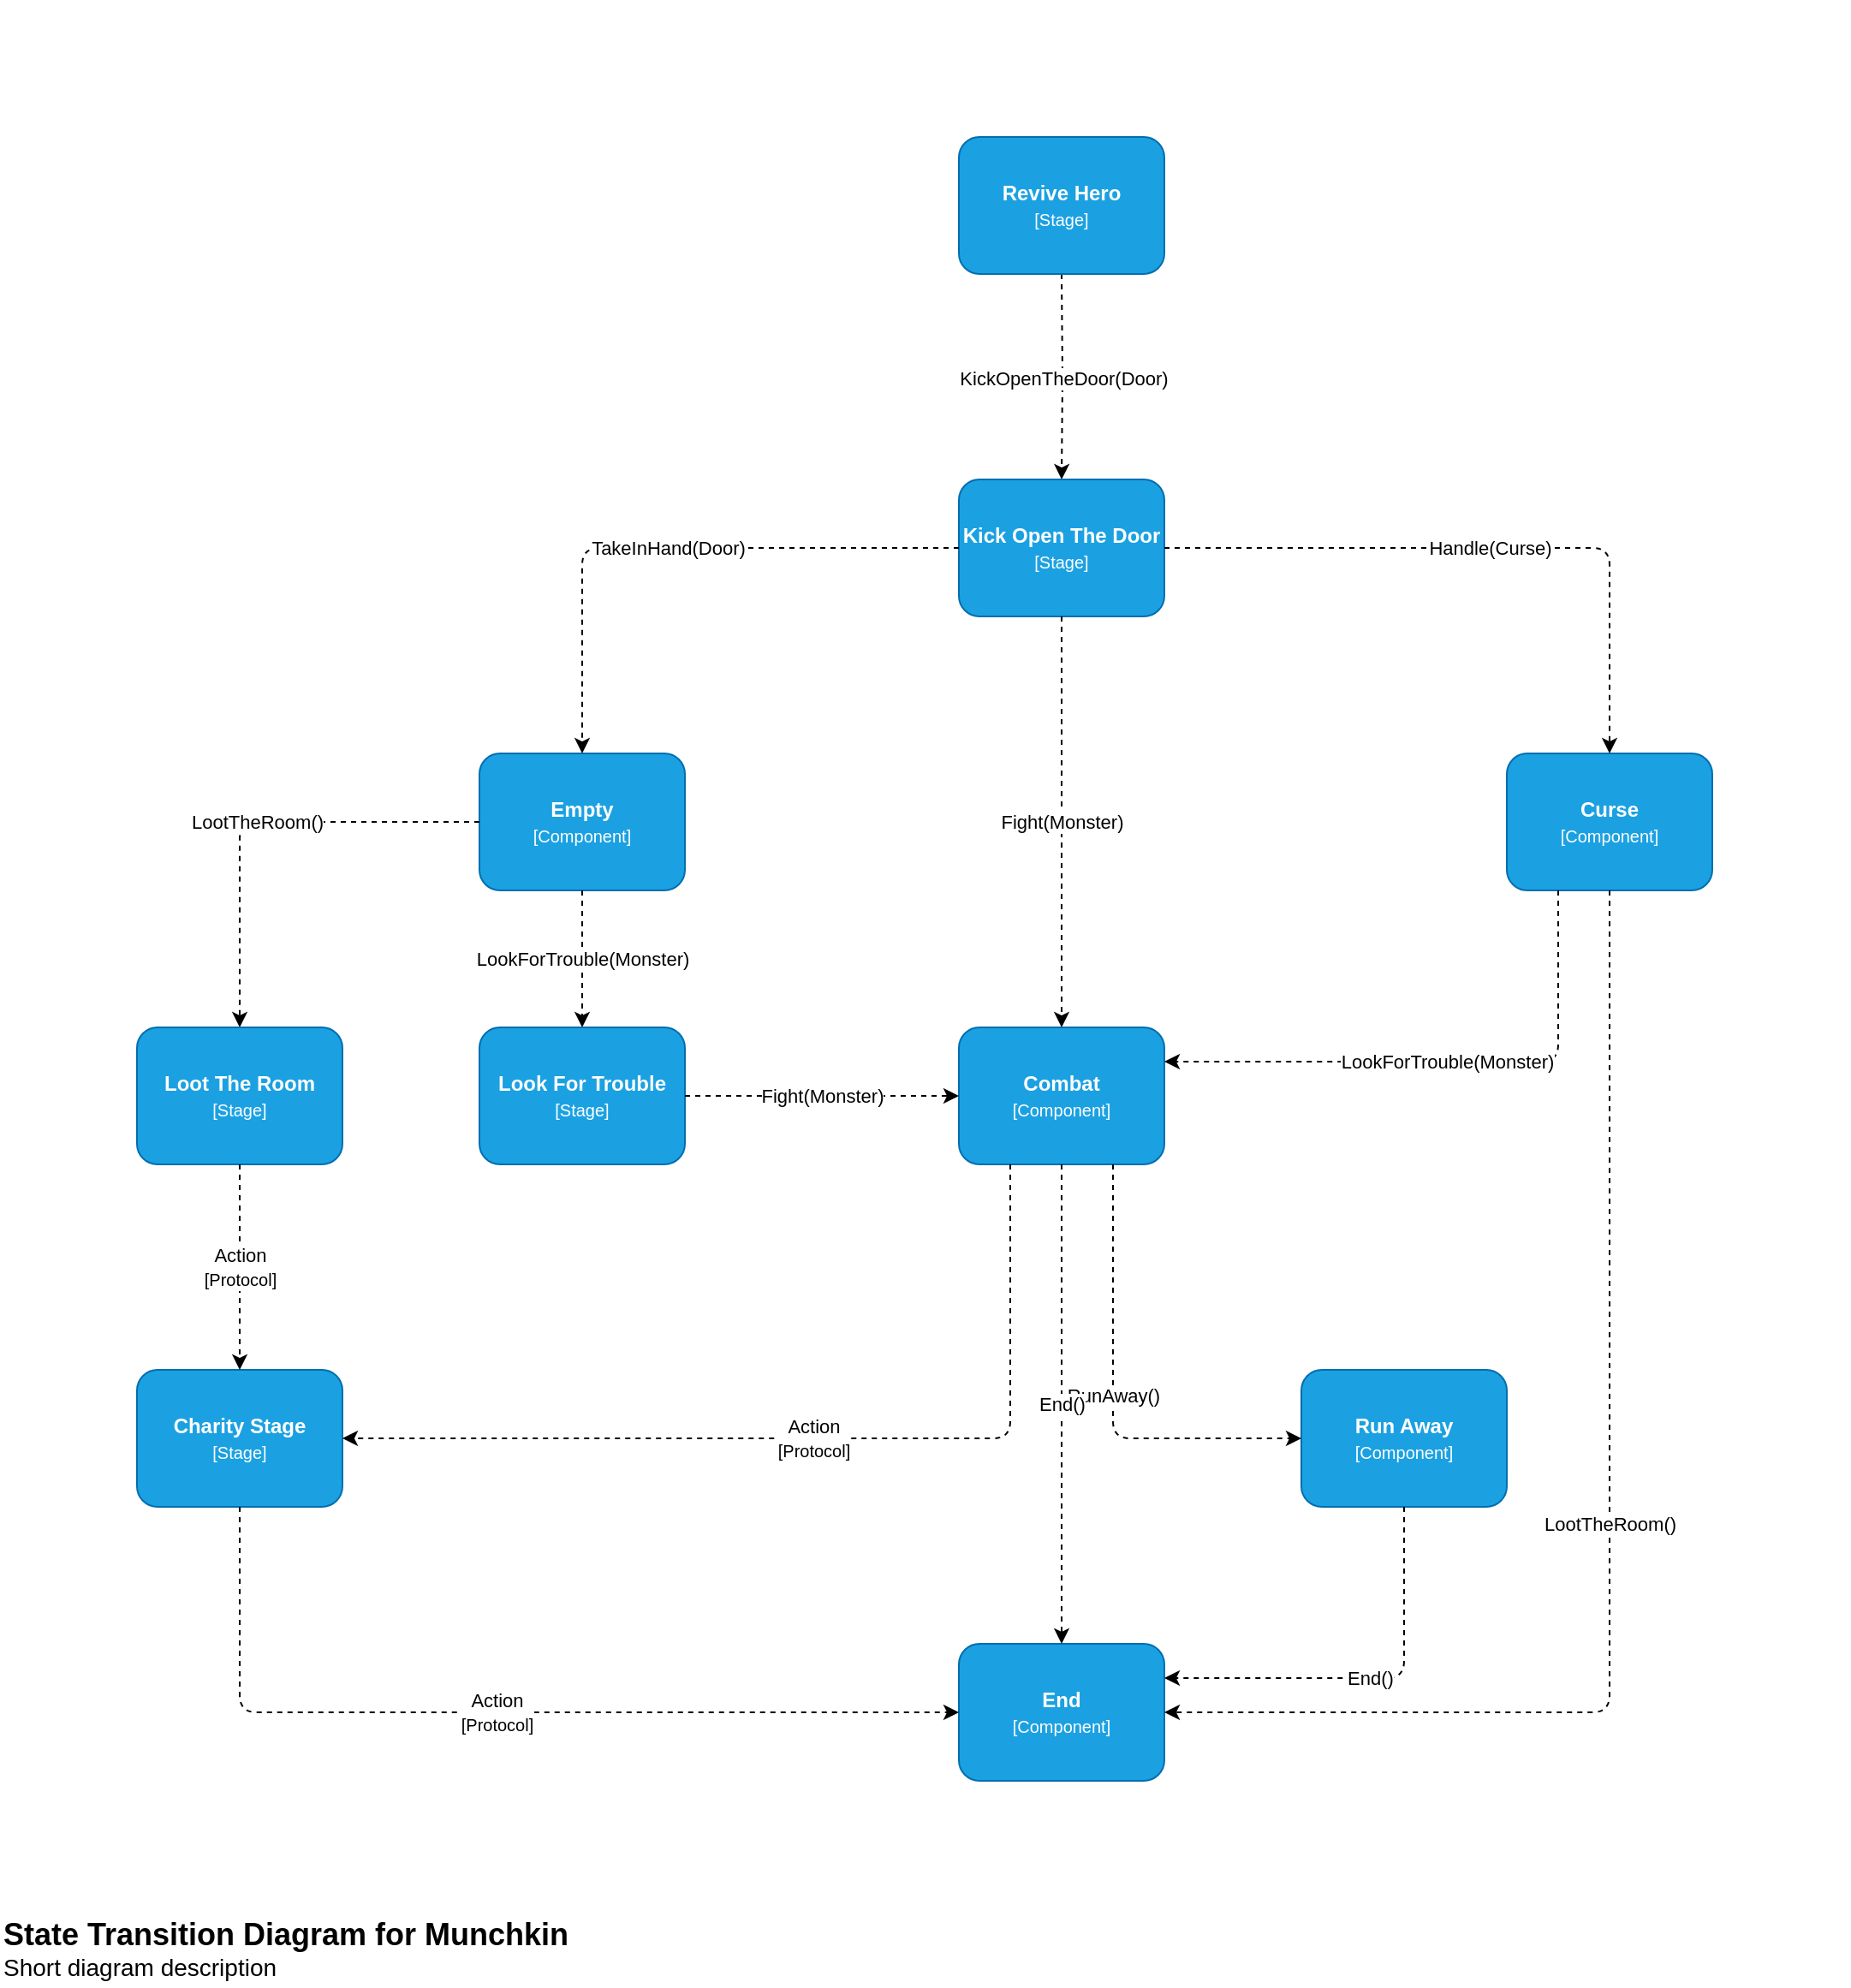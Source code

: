 <mxfile version="13.9.9" type="device" pages="3"><diagram id="XcX8Sdkilb8SrCXROVnf" name="component.state.player-turn"><mxGraphModel dx="1822" dy="1222" grid="1" gridSize="10" guides="1" tooltips="1" connect="1" arrows="1" fold="1" page="0" pageScale="1" pageWidth="850" pageHeight="1100" math="0" shadow="0"><root><mxCell id="0"/><mxCell id="1" parent="0"/><mxCell id="8VbAiWiLg6zIntIWk5TA-24" value="&lt;b&gt;&lt;font style=&quot;font-size: 18px&quot;&gt;State Transition Diagram for Munchkin&lt;/font&gt;&lt;/b&gt;&lt;br&gt;&lt;font style=&quot;font-size: 14px&quot;&gt;Short diagram description&lt;/font&gt;" style="rounded=0;whiteSpace=wrap;html=1;verticalAlign=bottom;align=left;strokeColor=none;" parent="1" vertex="1"><mxGeometry x="-200" y="-200" width="1080" height="1160" as="geometry"/></mxCell><mxCell id="8VbAiWiLg6zIntIWk5TA-2" value="KickOpenTheDoor(Door)" style="endArrow=classic;html=1;dashed=1;edgeStyle=orthogonalEdgeStyle;" parent="1" target="8VbAiWiLg6zIntIWk5TA-6" edge="1"><mxGeometry width="50" height="50" relative="1" as="geometry"><mxPoint x="420" y="-40" as="sourcePoint"/><mxPoint x="490" y="-50" as="targetPoint"/></mxGeometry></mxCell><mxCell id="8VbAiWiLg6zIntIWk5TA-6" value="&lt;b&gt;Kick Open The Door&lt;br&gt;&lt;/b&gt;&lt;font style=&quot;font-size: 10px&quot;&gt;[Stage]&lt;br&gt;&lt;/font&gt;" style="rounded=1;whiteSpace=wrap;html=1;fillColor=#1ba1e2;strokeColor=#006EAF;fontColor=#ffffff;align=center;" parent="1" vertex="1"><mxGeometry x="360" y="80" width="120" height="80" as="geometry"/></mxCell><mxCell id="8VbAiWiLg6zIntIWk5TA-7" value="&lt;b&gt;Empty&lt;br&gt;&lt;/b&gt;&lt;font style=&quot;font-size: 10px&quot;&gt;[Component]&lt;br&gt;&lt;/font&gt;" style="rounded=1;whiteSpace=wrap;html=1;fillColor=#1ba1e2;strokeColor=#006EAF;fontColor=#ffffff;align=center;" parent="1" vertex="1"><mxGeometry x="80" y="240" width="120" height="80" as="geometry"/></mxCell><mxCell id="8VbAiWiLg6zIntIWk5TA-8" value="&lt;b&gt;Curse&lt;br&gt;&lt;/b&gt;&lt;font style=&quot;font-size: 10px&quot;&gt;[Component]&lt;br&gt;&lt;/font&gt;" style="rounded=1;whiteSpace=wrap;html=1;fillColor=#1ba1e2;strokeColor=#006EAF;fontColor=#ffffff;align=center;" parent="1" vertex="1"><mxGeometry x="680" y="240" width="120" height="80" as="geometry"/></mxCell><mxCell id="8VbAiWiLg6zIntIWk5TA-10" value="&lt;b&gt;Combat&lt;br&gt;&lt;/b&gt;&lt;font style=&quot;font-size: 10px&quot;&gt;[Component]&lt;br&gt;&lt;/font&gt;" style="rounded=1;whiteSpace=wrap;html=1;fillColor=#1ba1e2;strokeColor=#006EAF;fontColor=#ffffff;align=center;" parent="1" vertex="1"><mxGeometry x="360" y="400" width="120" height="80" as="geometry"/></mxCell><mxCell id="8VbAiWiLg6zIntIWk5TA-11" value="&lt;b&gt;Run Away&lt;br&gt;&lt;/b&gt;&lt;font style=&quot;font-size: 10px&quot;&gt;[Component]&lt;br&gt;&lt;/font&gt;" style="rounded=1;whiteSpace=wrap;html=1;fillColor=#1ba1e2;strokeColor=#006EAF;fontColor=#ffffff;align=center;" parent="1" vertex="1"><mxGeometry x="560" y="600" width="120" height="80" as="geometry"/></mxCell><mxCell id="8VbAiWiLg6zIntIWk5TA-12" value="TakeInHand(Door)" style="endArrow=classic;html=1;dashed=1;edgeStyle=orthogonalEdgeStyle;exitX=0;exitY=0.5;exitDx=0;exitDy=0;" parent="1" source="8VbAiWiLg6zIntIWk5TA-6" target="8VbAiWiLg6zIntIWk5TA-7" edge="1"><mxGeometry width="50" height="50" relative="1" as="geometry"><mxPoint x="140" y="570" as="sourcePoint"/><mxPoint x="220" y="490" as="targetPoint"/></mxGeometry></mxCell><mxCell id="8VbAiWiLg6zIntIWk5TA-13" value="Handle(Curse)" style="endArrow=classic;html=1;dashed=1;edgeStyle=orthogonalEdgeStyle;exitX=1;exitY=0.5;exitDx=0;exitDy=0;" parent="1" source="8VbAiWiLg6zIntIWk5TA-6" target="8VbAiWiLg6zIntIWk5TA-8" edge="1"><mxGeometry width="50" height="50" relative="1" as="geometry"><mxPoint x="520" y="280" as="sourcePoint"/><mxPoint x="600" y="200" as="targetPoint"/></mxGeometry></mxCell><mxCell id="8VbAiWiLg6zIntIWk5TA-14" value="Fight(Monster)" style="endArrow=classic;html=1;dashed=1;edgeStyle=orthogonalEdgeStyle;exitX=0.5;exitY=1;exitDx=0;exitDy=0;" parent="1" source="8VbAiWiLg6zIntIWk5TA-6" target="8VbAiWiLg6zIntIWk5TA-10" edge="1"><mxGeometry width="50" height="50" relative="1" as="geometry"><mxPoint x="620" y="170" as="sourcePoint"/><mxPoint x="700" y="90" as="targetPoint"/></mxGeometry></mxCell><mxCell id="8VbAiWiLg6zIntIWk5TA-15" value="RunAway()" style="endArrow=classic;html=1;dashed=1;edgeStyle=orthogonalEdgeStyle;exitX=0.75;exitY=1;exitDx=0;exitDy=0;entryX=0;entryY=0.5;entryDx=0;entryDy=0;" parent="1" source="8VbAiWiLg6zIntIWk5TA-10" target="8VbAiWiLg6zIntIWk5TA-11" edge="1"><mxGeometry width="50" height="50" relative="1" as="geometry"><mxPoint x="200" y="590" as="sourcePoint"/><mxPoint x="280" y="510" as="targetPoint"/></mxGeometry></mxCell><mxCell id="8VbAiWiLg6zIntIWk5TA-16" value="&lt;b&gt;End&lt;br&gt;&lt;/b&gt;&lt;font style=&quot;font-size: 10px&quot;&gt;[Component]&lt;br&gt;&lt;/font&gt;" style="rounded=1;whiteSpace=wrap;html=1;fillColor=#1ba1e2;strokeColor=#006EAF;fontColor=#ffffff;align=center;" parent="1" vertex="1"><mxGeometry x="360" y="760" width="120" height="80" as="geometry"/></mxCell><mxCell id="8VbAiWiLg6zIntIWk5TA-17" value="LootTheRoom()" style="endArrow=classic;html=1;dashed=1;edgeStyle=orthogonalEdgeStyle;exitX=0;exitY=0.5;exitDx=0;exitDy=0;" parent="1" source="8VbAiWiLg6zIntIWk5TA-7" target="28HteMtR5sEwiLNudyCy-3" edge="1"><mxGeometry width="50" height="50" relative="1" as="geometry"><mxPoint x="110" y="270" as="sourcePoint"/><mxPoint x="190" y="190" as="targetPoint"/></mxGeometry></mxCell><mxCell id="8VbAiWiLg6zIntIWk5TA-18" value="LootTheRoom()" style="endArrow=classic;html=1;dashed=1;edgeStyle=orthogonalEdgeStyle;exitX=0.5;exitY=1;exitDx=0;exitDy=0;entryX=1;entryY=0.5;entryDx=0;entryDy=0;" parent="1" source="8VbAiWiLg6zIntIWk5TA-8" target="8VbAiWiLg6zIntIWk5TA-16" edge="1"><mxGeometry width="50" height="50" relative="1" as="geometry"><mxPoint x="300" y="540" as="sourcePoint"/><mxPoint x="380" y="460" as="targetPoint"/></mxGeometry></mxCell><mxCell id="8VbAiWiLg6zIntIWk5TA-19" value="End()" style="endArrow=classic;html=1;dashed=1;edgeStyle=orthogonalEdgeStyle;entryX=0.5;entryY=0;entryDx=0;entryDy=0;exitX=0.5;exitY=1;exitDx=0;exitDy=0;" parent="1" source="8VbAiWiLg6zIntIWk5TA-10" target="8VbAiWiLg6zIntIWk5TA-16" edge="1"><mxGeometry width="50" height="50" relative="1" as="geometry"><mxPoint x="140" y="630" as="sourcePoint"/><mxPoint x="220" y="550" as="targetPoint"/></mxGeometry></mxCell><mxCell id="8VbAiWiLg6zIntIWk5TA-20" value="LookForTrouble(Monster)" style="endArrow=classic;html=1;dashed=1;edgeStyle=orthogonalEdgeStyle;" parent="1" source="8VbAiWiLg6zIntIWk5TA-7" target="28HteMtR5sEwiLNudyCy-2" edge="1"><mxGeometry width="50" height="50" relative="1" as="geometry"><mxPoint x="80" y="580" as="sourcePoint"/><mxPoint x="160" y="500" as="targetPoint"/></mxGeometry></mxCell><mxCell id="8VbAiWiLg6zIntIWk5TA-21" value="LookForTrouble(Monster)" style="endArrow=classic;html=1;dashed=1;edgeStyle=orthogonalEdgeStyle;exitX=0.25;exitY=1;exitDx=0;exitDy=0;entryX=1;entryY=0.25;entryDx=0;entryDy=0;" parent="1" source="8VbAiWiLg6zIntIWk5TA-8" target="8VbAiWiLg6zIntIWk5TA-10" edge="1"><mxGeometry width="50" height="50" relative="1" as="geometry"><mxPoint x="520" y="420" as="sourcePoint"/><mxPoint x="600" y="340" as="targetPoint"/></mxGeometry></mxCell><mxCell id="8VbAiWiLg6zIntIWk5TA-22" value="End()" style="endArrow=classic;html=1;dashed=1;edgeStyle=orthogonalEdgeStyle;entryX=1;entryY=0.25;entryDx=0;entryDy=0;exitX=0.5;exitY=1;exitDx=0;exitDy=0;" parent="1" source="8VbAiWiLg6zIntIWk5TA-11" target="8VbAiWiLg6zIntIWk5TA-16" edge="1"><mxGeometry width="50" height="50" relative="1" as="geometry"><mxPoint x="-40" y="460" as="sourcePoint"/><mxPoint x="40" y="380" as="targetPoint"/></mxGeometry></mxCell><mxCell id="28HteMtR5sEwiLNudyCy-1" value="&lt;b&gt;Revive Hero&lt;br&gt;&lt;/b&gt;&lt;font style=&quot;font-size: 10px&quot;&gt;[Stage]&lt;br&gt;&lt;/font&gt;" style="rounded=1;whiteSpace=wrap;html=1;fillColor=#1ba1e2;strokeColor=#006EAF;fontColor=#ffffff;align=center;" vertex="1" parent="1"><mxGeometry x="360" y="-120" width="120" height="80" as="geometry"/></mxCell><mxCell id="28HteMtR5sEwiLNudyCy-2" value="&lt;b&gt;Look For Trouble&lt;br&gt;&lt;/b&gt;&lt;font style=&quot;font-size: 10px&quot;&gt;[Stage]&lt;br&gt;&lt;/font&gt;" style="rounded=1;whiteSpace=wrap;html=1;fillColor=#1ba1e2;strokeColor=#006EAF;fontColor=#ffffff;align=center;" vertex="1" parent="1"><mxGeometry x="80" y="400" width="120" height="80" as="geometry"/></mxCell><mxCell id="28HteMtR5sEwiLNudyCy-3" value="&lt;b&gt;Loot The Room&lt;br&gt;&lt;/b&gt;&lt;font style=&quot;font-size: 10px&quot;&gt;[Stage]&lt;br&gt;&lt;/font&gt;" style="rounded=1;whiteSpace=wrap;html=1;fillColor=#1ba1e2;strokeColor=#006EAF;fontColor=#ffffff;align=center;" vertex="1" parent="1"><mxGeometry x="-120" y="400" width="120" height="80" as="geometry"/></mxCell><mxCell id="28HteMtR5sEwiLNudyCy-4" value="Fight(Monster)" style="endArrow=classic;html=1;dashed=1;edgeStyle=orthogonalEdgeStyle;" edge="1" parent="1" source="28HteMtR5sEwiLNudyCy-2" target="8VbAiWiLg6zIntIWk5TA-10"><mxGeometry width="50" height="50" relative="1" as="geometry"><mxPoint x="230" y="330" as="sourcePoint"/><mxPoint x="230" y="410" as="targetPoint"/></mxGeometry></mxCell><mxCell id="28HteMtR5sEwiLNudyCy-8" value="&lt;b&gt;Charity Stage&lt;br&gt;&lt;/b&gt;&lt;font style=&quot;font-size: 10px&quot;&gt;[Stage]&lt;br&gt;&lt;/font&gt;" style="rounded=1;whiteSpace=wrap;html=1;fillColor=#1ba1e2;strokeColor=#006EAF;fontColor=#ffffff;align=center;" vertex="1" parent="1"><mxGeometry x="-120" y="600" width="120" height="80" as="geometry"/></mxCell><mxCell id="28HteMtR5sEwiLNudyCy-9" value="Action&lt;br&gt;&lt;font style=&quot;font-size: 10px&quot;&gt;[Protocol]&lt;/font&gt;" style="endArrow=classic;html=1;dashed=1;edgeStyle=orthogonalEdgeStyle;" edge="1" parent="1" source="28HteMtR5sEwiLNudyCy-3" target="28HteMtR5sEwiLNudyCy-8"><mxGeometry width="50" height="50" relative="1" as="geometry"><mxPoint x="-360" y="580" as="sourcePoint"/><mxPoint x="-280" y="500" as="targetPoint"/></mxGeometry></mxCell><mxCell id="28HteMtR5sEwiLNudyCy-10" value="Action&lt;br&gt;&lt;font style=&quot;font-size: 10px&quot;&gt;[Protocol]&lt;/font&gt;" style="endArrow=classic;html=1;dashed=1;edgeStyle=orthogonalEdgeStyle;exitX=0.5;exitY=1;exitDx=0;exitDy=0;entryX=0;entryY=0.5;entryDx=0;entryDy=0;" edge="1" parent="1" source="28HteMtR5sEwiLNudyCy-8" target="8VbAiWiLg6zIntIWk5TA-16"><mxGeometry width="50" height="50" relative="1" as="geometry"><mxPoint x="-310" y="770" as="sourcePoint"/><mxPoint x="-230" y="690" as="targetPoint"/></mxGeometry></mxCell><mxCell id="28HteMtR5sEwiLNudyCy-11" value="Action&lt;br&gt;&lt;font style=&quot;font-size: 10px&quot;&gt;[Protocol]&lt;/font&gt;" style="endArrow=classic;html=1;dashed=1;edgeStyle=orthogonalEdgeStyle;exitX=0.25;exitY=1;exitDx=0;exitDy=0;entryX=1;entryY=0.5;entryDx=0;entryDy=0;" edge="1" parent="1" source="8VbAiWiLg6zIntIWk5TA-10" target="28HteMtR5sEwiLNudyCy-8"><mxGeometry width="50" height="50" relative="1" as="geometry"><mxPoint x="-380" y="560" as="sourcePoint"/><mxPoint x="-300" y="480" as="targetPoint"/></mxGeometry></mxCell></root></mxGraphModel></diagram><diagram id="g3A0h0OonxDB3p3t6EJv" name="component.state.combat"><mxGraphModel dx="1422" dy="822" grid="1" gridSize="10" guides="1" tooltips="1" connect="1" arrows="1" fold="1" page="0" pageScale="1" pageWidth="850" pageHeight="1100" math="0" shadow="0"><root><mxCell id="7o3cF_Y1fwInKSuX5Rnf-0"/><mxCell id="7o3cF_Y1fwInKSuX5Rnf-1" parent="7o3cF_Y1fwInKSuX5Rnf-0"/><mxCell id="fKa66NZ02Z8tByIKt7Rr-0" value="&lt;b&gt;Component&lt;br&gt;&lt;/b&gt;&lt;font style=&quot;font-size: 10px&quot;&gt;[Component]&lt;br&gt;&lt;br&gt;Description&lt;/font&gt;" style="rounded=1;whiteSpace=wrap;html=1;fillColor=#1ba1e2;strokeColor=#006EAF;fontColor=#ffffff;align=center;" vertex="1" parent="7o3cF_Y1fwInKSuX5Rnf-1"><mxGeometry x="240" y="240" width="120" height="80" as="geometry"/></mxCell><mxCell id="fKa66NZ02Z8tByIKt7Rr-1" value="&lt;b&gt;Component&lt;br&gt;&lt;/b&gt;&lt;font style=&quot;font-size: 10px&quot;&gt;[Component]&lt;br&gt;&lt;br&gt;Description&lt;/font&gt;" style="rounded=1;whiteSpace=wrap;html=1;fillColor=#1ba1e2;strokeColor=#006EAF;fontColor=#ffffff;align=center;" vertex="1" parent="7o3cF_Y1fwInKSuX5Rnf-1"><mxGeometry x="480" y="240" width="120" height="80" as="geometry"/></mxCell></root></mxGraphModel></diagram><diagram id="9XI5N7UPUt5lytTSLQpK" name="component.request-sink"><mxGraphModel dx="1422" dy="822" grid="1" gridSize="10" guides="1" tooltips="1" connect="1" arrows="1" fold="1" page="0" pageScale="1" pageWidth="850" pageHeight="1100" math="0" shadow="0"><root><mxCell id="dLhFZ0z70TnNjhkAtN2m-0"/><mxCell id="dLhFZ0z70TnNjhkAtN2m-1" parent="dLhFZ0z70TnNjhkAtN2m-0"/><mxCell id="dLhFZ0z70TnNjhkAtN2m-2" value="Domain" style="rounded=0;whiteSpace=wrap;html=1;verticalAlign=top;" parent="dLhFZ0z70TnNjhkAtN2m-1" vertex="1"><mxGeometry x="260" y="280" width="230" height="90" as="geometry"/></mxCell><mxCell id="dLhFZ0z70TnNjhkAtN2m-3" value="UI" style="rounded=0;whiteSpace=wrap;html=1;verticalAlign=bottom;" parent="dLhFZ0z70TnNjhkAtN2m-1" vertex="1"><mxGeometry x="260" y="390" width="230" height="90" as="geometry"/></mxCell><mxCell id="dLhFZ0z70TnNjhkAtN2m-4" value="Response&amp;lt;T&amp;gt;" style="rounded=0;whiteSpace=wrap;html=1;dashed=1;verticalAlign=middle;" parent="dLhFZ0z70TnNjhkAtN2m-1" vertex="1"><mxGeometry x="290" y="310" width="180" height="140" as="geometry"/></mxCell><mxCell id="dLhFZ0z70TnNjhkAtN2m-7" value="TaskCompletionSource" style="rounded=0;whiteSpace=wrap;html=1;dashed=1;verticalAlign=middle;" parent="dLhFZ0z70TnNjhkAtN2m-1" vertex="1"><mxGeometry x="300" y="400" width="160" height="40" as="geometry"/></mxCell><mxCell id="CggYr2z8cueNc_YofEaQ-0" value="Task" style="rounded=0;whiteSpace=wrap;html=1;dashed=1;verticalAlign=middle;" parent="dLhFZ0z70TnNjhkAtN2m-1" vertex="1"><mxGeometry x="300" y="320" width="160" height="40" as="geometry"/></mxCell></root></mxGraphModel></diagram></mxfile>